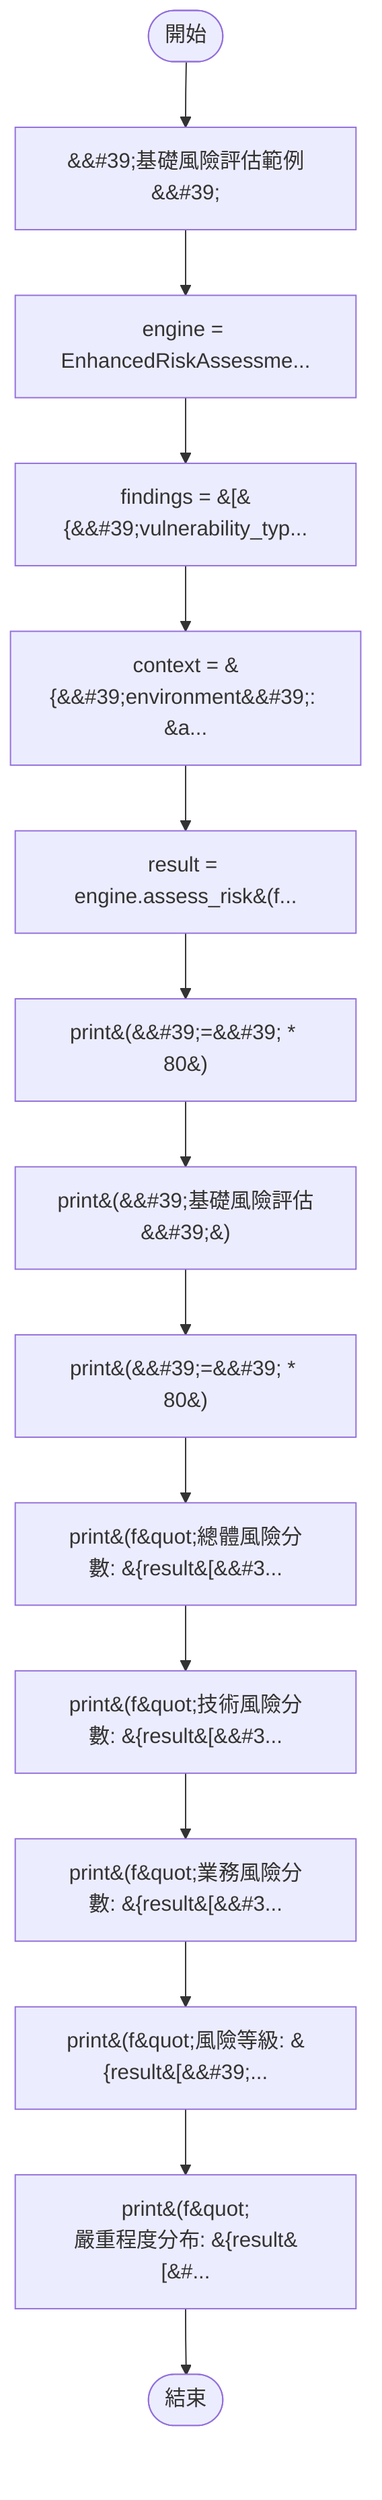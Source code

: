 flowchart TB
    n1([開始])
    n2([結束])
    n3[&amp;&#35;39;基礎風險評估範例&amp;&#35;39;]
    n4[engine = EnhancedRiskAssessme...]
    n5[findings = &#91;&#123;&amp;&#35;39;vulnerability_typ...]
    n6[context = &#123;&amp;&#35;39;environment&amp;&#35;39;: &a...]
    n7[result = engine.assess_risk&#40;f...]
    n8[print&#40;&amp;&#35;39;=&amp;&#35;39; * 80&#41;]
    n9[print&#40;&amp;&#35;39;基礎風險評估&amp;&#35;39;&#41;]
    n10[print&#40;&amp;&#35;39;=&amp;&#35;39; * 80&#41;]
    n11[print&#40;f&amp;quot;總體風險分數: &#123;result&#91;&amp;&#35;3...]
    n12[print&#40;f&amp;quot;技術風險分數: &#123;result&#91;&amp;&#35;3...]
    n13[print&#40;f&amp;quot;業務風險分數: &#123;result&#91;&amp;&#35;3...]
    n14[print&#40;f&amp;quot;風險等級: &#123;result&#91;&amp;&#35;39;...]
    n15[print&#40;f&amp;quot;\n嚴重程度分布: &#123;result&#91;&amp;&#35...]
    n1 --> n3
    n3 --> n4
    n4 --> n5
    n5 --> n6
    n6 --> n7
    n7 --> n8
    n8 --> n9
    n9 --> n10
    n10 --> n11
    n11 --> n12
    n12 --> n13
    n13 --> n14
    n14 --> n15
    n15 --> n2